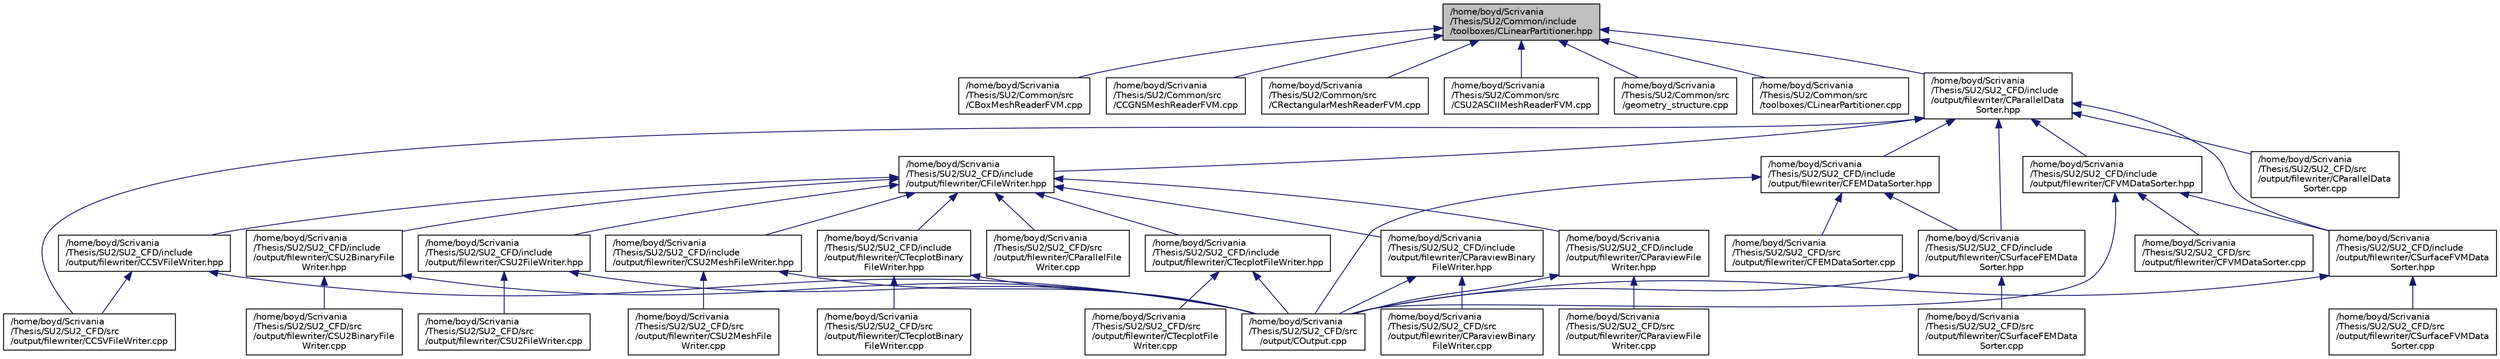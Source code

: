 digraph "/home/boyd/Scrivania/Thesis/SU2/Common/include/toolboxes/CLinearPartitioner.hpp"
{
  edge [fontname="Helvetica",fontsize="10",labelfontname="Helvetica",labelfontsize="10"];
  node [fontname="Helvetica",fontsize="10",shape=record];
  Node15 [label="/home/boyd/Scrivania\l/Thesis/SU2/Common/include\l/toolboxes/CLinearPartitioner.hpp",height=0.2,width=0.4,color="black", fillcolor="grey75", style="filled", fontcolor="black"];
  Node15 -> Node16 [dir="back",color="midnightblue",fontsize="10",style="solid",fontname="Helvetica"];
  Node16 [label="/home/boyd/Scrivania\l/Thesis/SU2/Common/src\l/CBoxMeshReaderFVM.cpp",height=0.2,width=0.4,color="black", fillcolor="white", style="filled",URL="$_c_box_mesh_reader_f_v_m_8cpp.html",tooltip="Reads a 3D box grid into linear partitions for the finite volume solver (FVM). "];
  Node15 -> Node17 [dir="back",color="midnightblue",fontsize="10",style="solid",fontname="Helvetica"];
  Node17 [label="/home/boyd/Scrivania\l/Thesis/SU2/Common/src\l/CCGNSMeshReaderFVM.cpp",height=0.2,width=0.4,color="black", fillcolor="white", style="filled",URL="$_c_c_g_n_s_mesh_reader_f_v_m_8cpp.html",tooltip="Class that reads a single zone of a CGNS mesh file from disk into linear partitions across all ranks..."];
  Node15 -> Node18 [dir="back",color="midnightblue",fontsize="10",style="solid",fontname="Helvetica"];
  Node18 [label="/home/boyd/Scrivania\l/Thesis/SU2/Common/src\l/CRectangularMeshReaderFVM.cpp",height=0.2,width=0.4,color="black", fillcolor="white", style="filled",URL="$_c_rectangular_mesh_reader_f_v_m_8cpp.html",tooltip="Reads a 2D rectangular grid into linear partitions for the finite volume solver (FVM). "];
  Node15 -> Node19 [dir="back",color="midnightblue",fontsize="10",style="solid",fontname="Helvetica"];
  Node19 [label="/home/boyd/Scrivania\l/Thesis/SU2/Common/src\l/CSU2ASCIIMeshReaderFVM.cpp",height=0.2,width=0.4,color="black", fillcolor="white", style="filled",URL="$_c_s_u2_a_s_c_i_i_mesh_reader_f_v_m_8cpp.html",tooltip="Reads a native SU2 ASCII grid into linear partitions for the finite volume solver (FVM)..."];
  Node15 -> Node20 [dir="back",color="midnightblue",fontsize="10",style="solid",fontname="Helvetica"];
  Node20 [label="/home/boyd/Scrivania\l/Thesis/SU2/Common/src\l/geometry_structure.cpp",height=0.2,width=0.4,color="black", fillcolor="white", style="filled",URL="$geometry__structure_8cpp.html",tooltip="Main subroutines for creating the primal grid and multigrid structure. "];
  Node15 -> Node21 [dir="back",color="midnightblue",fontsize="10",style="solid",fontname="Helvetica"];
  Node21 [label="/home/boyd/Scrivania\l/Thesis/SU2/Common/src\l/toolboxes/CLinearPartitioner.cpp",height=0.2,width=0.4,color="black", fillcolor="white", style="filled",URL="$_c_linear_partitioner_8cpp.html",tooltip="Helper class that provides the counts for each rank in a linear partitioning given the global count a..."];
  Node15 -> Node22 [dir="back",color="midnightblue",fontsize="10",style="solid",fontname="Helvetica"];
  Node22 [label="/home/boyd/Scrivania\l/Thesis/SU2/SU2_CFD/include\l/output/filewriter/CParallelData\lSorter.hpp",height=0.2,width=0.4,color="black", fillcolor="white", style="filled",URL="$_c_parallel_data_sorter_8hpp.html",tooltip="Headers fo the data sorter class. "];
  Node22 -> Node23 [dir="back",color="midnightblue",fontsize="10",style="solid",fontname="Helvetica"];
  Node23 [label="/home/boyd/Scrivania\l/Thesis/SU2/SU2_CFD/include\l/output/filewriter/CFileWriter.hpp",height=0.2,width=0.4,color="black", fillcolor="white", style="filled",URL="$_c_file_writer_8hpp.html",tooltip="Headers fo the file writer class. "];
  Node23 -> Node24 [dir="back",color="midnightblue",fontsize="10",style="solid",fontname="Helvetica"];
  Node24 [label="/home/boyd/Scrivania\l/Thesis/SU2/SU2_CFD/include\l/output/filewriter/CCSVFileWriter.hpp",height=0.2,width=0.4,color="black", fillcolor="white", style="filled",URL="$_c_c_s_v_file_writer_8hpp.html",tooltip="Headers fo the CSV file writer class. "];
  Node24 -> Node25 [dir="back",color="midnightblue",fontsize="10",style="solid",fontname="Helvetica"];
  Node25 [label="/home/boyd/Scrivania\l/Thesis/SU2/SU2_CFD/src\l/output/COutput.cpp",height=0.2,width=0.4,color="black", fillcolor="white", style="filled",URL="$_c_output_8cpp.html"];
  Node24 -> Node26 [dir="back",color="midnightblue",fontsize="10",style="solid",fontname="Helvetica"];
  Node26 [label="/home/boyd/Scrivania\l/Thesis/SU2/SU2_CFD/src\l/output/filewriter/CCSVFileWriter.cpp",height=0.2,width=0.4,color="black", fillcolor="white", style="filled",URL="$_c_c_s_v_file_writer_8cpp.html",tooltip="CSV Writer output class. "];
  Node23 -> Node27 [dir="back",color="midnightblue",fontsize="10",style="solid",fontname="Helvetica"];
  Node27 [label="/home/boyd/Scrivania\l/Thesis/SU2/SU2_CFD/include\l/output/filewriter/CParaviewBinary\lFileWriter.hpp",height=0.2,width=0.4,color="black", fillcolor="white", style="filled",URL="$_c_paraview_binary_file_writer_8hpp.html",tooltip="Headers fo paraview binary file writer class. "];
  Node27 -> Node25 [dir="back",color="midnightblue",fontsize="10",style="solid",fontname="Helvetica"];
  Node27 -> Node28 [dir="back",color="midnightblue",fontsize="10",style="solid",fontname="Helvetica"];
  Node28 [label="/home/boyd/Scrivania\l/Thesis/SU2/SU2_CFD/src\l/output/filewriter/CParaviewBinary\lFileWriter.cpp",height=0.2,width=0.4,color="black", fillcolor="white", style="filled",URL="$_c_paraview_binary_file_writer_8cpp.html",tooltip="Filewriter class for Paraview binary format. "];
  Node23 -> Node29 [dir="back",color="midnightblue",fontsize="10",style="solid",fontname="Helvetica"];
  Node29 [label="/home/boyd/Scrivania\l/Thesis/SU2/SU2_CFD/include\l/output/filewriter/CParaviewFile\lWriter.hpp",height=0.2,width=0.4,color="black", fillcolor="white", style="filled",URL="$_c_paraview_file_writer_8hpp.html",tooltip="Headers fo the paraview file writer class. "];
  Node29 -> Node25 [dir="back",color="midnightblue",fontsize="10",style="solid",fontname="Helvetica"];
  Node29 -> Node30 [dir="back",color="midnightblue",fontsize="10",style="solid",fontname="Helvetica"];
  Node30 [label="/home/boyd/Scrivania\l/Thesis/SU2/SU2_CFD/src\l/output/filewriter/CParaviewFile\lWriter.cpp",height=0.2,width=0.4,color="black", fillcolor="white", style="filled",URL="$_c_paraview_file_writer_8cpp.html",tooltip="Filewriter class for Paraview ASCII format. "];
  Node23 -> Node31 [dir="back",color="midnightblue",fontsize="10",style="solid",fontname="Helvetica"];
  Node31 [label="/home/boyd/Scrivania\l/Thesis/SU2/SU2_CFD/include\l/output/filewriter/CSU2BinaryFile\lWriter.hpp",height=0.2,width=0.4,color="black", fillcolor="white", style="filled",URL="$_c_s_u2_binary_file_writer_8hpp.html",tooltip="Headers fo the SU2 binary file writer class. "];
  Node31 -> Node25 [dir="back",color="midnightblue",fontsize="10",style="solid",fontname="Helvetica"];
  Node31 -> Node32 [dir="back",color="midnightblue",fontsize="10",style="solid",fontname="Helvetica"];
  Node32 [label="/home/boyd/Scrivania\l/Thesis/SU2/SU2_CFD/src\l/output/filewriter/CSU2BinaryFile\lWriter.cpp",height=0.2,width=0.4,color="black", fillcolor="white", style="filled",URL="$_c_s_u2_binary_file_writer_8cpp.html",tooltip="Filewriter class SU2 native binary format. "];
  Node23 -> Node33 [dir="back",color="midnightblue",fontsize="10",style="solid",fontname="Helvetica"];
  Node33 [label="/home/boyd/Scrivania\l/Thesis/SU2/SU2_CFD/include\l/output/filewriter/CSU2FileWriter.hpp",height=0.2,width=0.4,color="black", fillcolor="white", style="filled",URL="$_c_s_u2_file_writer_8hpp.html"];
  Node33 -> Node25 [dir="back",color="midnightblue",fontsize="10",style="solid",fontname="Helvetica"];
  Node33 -> Node34 [dir="back",color="midnightblue",fontsize="10",style="solid",fontname="Helvetica"];
  Node34 [label="/home/boyd/Scrivania\l/Thesis/SU2/SU2_CFD/src\l/output/filewriter/CSU2FileWriter.cpp",height=0.2,width=0.4,color="black", fillcolor="white", style="filled",URL="$_c_s_u2_file_writer_8cpp.html",tooltip="Filewriter class SU2 native ASCII (CSV) format. "];
  Node23 -> Node35 [dir="back",color="midnightblue",fontsize="10",style="solid",fontname="Helvetica"];
  Node35 [label="/home/boyd/Scrivania\l/Thesis/SU2/SU2_CFD/include\l/output/filewriter/CSU2MeshFileWriter.hpp",height=0.2,width=0.4,color="black", fillcolor="white", style="filled",URL="$_c_s_u2_mesh_file_writer_8hpp.html"];
  Node35 -> Node25 [dir="back",color="midnightblue",fontsize="10",style="solid",fontname="Helvetica"];
  Node35 -> Node36 [dir="back",color="midnightblue",fontsize="10",style="solid",fontname="Helvetica"];
  Node36 [label="/home/boyd/Scrivania\l/Thesis/SU2/SU2_CFD/src\l/output/filewriter/CSU2MeshFile\lWriter.cpp",height=0.2,width=0.4,color="black", fillcolor="white", style="filled",URL="$_c_s_u2_mesh_file_writer_8cpp.html",tooltip="Filewriter class SU2 native mesh format. "];
  Node23 -> Node37 [dir="back",color="midnightblue",fontsize="10",style="solid",fontname="Helvetica"];
  Node37 [label="/home/boyd/Scrivania\l/Thesis/SU2/SU2_CFD/include\l/output/filewriter/CTecplotBinary\lFileWriter.hpp",height=0.2,width=0.4,color="black", fillcolor="white", style="filled",URL="$_c_tecplot_binary_file_writer_8hpp.html",tooltip="Headers fo the tecplot binary writer class. "];
  Node37 -> Node25 [dir="back",color="midnightblue",fontsize="10",style="solid",fontname="Helvetica"];
  Node37 -> Node38 [dir="back",color="midnightblue",fontsize="10",style="solid",fontname="Helvetica"];
  Node38 [label="/home/boyd/Scrivania\l/Thesis/SU2/SU2_CFD/src\l/output/filewriter/CTecplotBinary\lFileWriter.cpp",height=0.2,width=0.4,color="black", fillcolor="white", style="filled",URL="$_c_tecplot_binary_file_writer_8cpp.html",tooltip="Filewriter class for Tecplot binary format. "];
  Node23 -> Node39 [dir="back",color="midnightblue",fontsize="10",style="solid",fontname="Helvetica"];
  Node39 [label="/home/boyd/Scrivania\l/Thesis/SU2/SU2_CFD/include\l/output/filewriter/CTecplotFileWriter.hpp",height=0.2,width=0.4,color="black", fillcolor="white", style="filled",URL="$_c_tecplot_file_writer_8hpp.html",tooltip="Headers fo the tecplot ASCII writer class. "];
  Node39 -> Node25 [dir="back",color="midnightblue",fontsize="10",style="solid",fontname="Helvetica"];
  Node39 -> Node40 [dir="back",color="midnightblue",fontsize="10",style="solid",fontname="Helvetica"];
  Node40 [label="/home/boyd/Scrivania\l/Thesis/SU2/SU2_CFD/src\l/output/filewriter/CTecplotFile\lWriter.cpp",height=0.2,width=0.4,color="black", fillcolor="white", style="filled",URL="$_c_tecplot_file_writer_8cpp.html",tooltip="Filewriter class for Tecplot ASCII format. "];
  Node23 -> Node41 [dir="back",color="midnightblue",fontsize="10",style="solid",fontname="Helvetica"];
  Node41 [label="/home/boyd/Scrivania\l/Thesis/SU2/SU2_CFD/src\l/output/filewriter/CParallelFile\lWriter.cpp",height=0.2,width=0.4,color="black", fillcolor="white", style="filled",URL="$_c_parallel_file_writer_8cpp.html"];
  Node22 -> Node42 [dir="back",color="midnightblue",fontsize="10",style="solid",fontname="Helvetica"];
  Node42 [label="/home/boyd/Scrivania\l/Thesis/SU2/SU2_CFD/include\l/output/filewriter/CFEMDataSorter.hpp",height=0.2,width=0.4,color="black", fillcolor="white", style="filled",URL="$_c_f_e_m_data_sorter_8hpp.html",tooltip="Headers fo the FEM data sorter class. "];
  Node42 -> Node43 [dir="back",color="midnightblue",fontsize="10",style="solid",fontname="Helvetica"];
  Node43 [label="/home/boyd/Scrivania\l/Thesis/SU2/SU2_CFD/include\l/output/filewriter/CSurfaceFEMData\lSorter.hpp",height=0.2,width=0.4,color="black", fillcolor="white", style="filled",URL="$_c_surface_f_e_m_data_sorter_8hpp.html",tooltip="Headers fo the surface FEM data sorter class. "];
  Node43 -> Node25 [dir="back",color="midnightblue",fontsize="10",style="solid",fontname="Helvetica"];
  Node43 -> Node44 [dir="back",color="midnightblue",fontsize="10",style="solid",fontname="Helvetica"];
  Node44 [label="/home/boyd/Scrivania\l/Thesis/SU2/SU2_CFD/src\l/output/filewriter/CSurfaceFEMData\lSorter.cpp",height=0.2,width=0.4,color="black", fillcolor="white", style="filled",URL="$_c_surface_f_e_m_data_sorter_8cpp.html",tooltip="Datasorter for FEM surfaces. "];
  Node42 -> Node25 [dir="back",color="midnightblue",fontsize="10",style="solid",fontname="Helvetica"];
  Node42 -> Node45 [dir="back",color="midnightblue",fontsize="10",style="solid",fontname="Helvetica"];
  Node45 [label="/home/boyd/Scrivania\l/Thesis/SU2/SU2_CFD/src\l/output/filewriter/CFEMDataSorter.cpp",height=0.2,width=0.4,color="black", fillcolor="white", style="filled",URL="$_c_f_e_m_data_sorter_8cpp.html",tooltip="Datasorter class for FEM solvers. "];
  Node22 -> Node46 [dir="back",color="midnightblue",fontsize="10",style="solid",fontname="Helvetica"];
  Node46 [label="/home/boyd/Scrivania\l/Thesis/SU2/SU2_CFD/include\l/output/filewriter/CFVMDataSorter.hpp",height=0.2,width=0.4,color="black", fillcolor="white", style="filled",URL="$_c_f_v_m_data_sorter_8hpp.html",tooltip="Headers fo the FVM data sorter class. "];
  Node46 -> Node47 [dir="back",color="midnightblue",fontsize="10",style="solid",fontname="Helvetica"];
  Node47 [label="/home/boyd/Scrivania\l/Thesis/SU2/SU2_CFD/include\l/output/filewriter/CSurfaceFVMData\lSorter.hpp",height=0.2,width=0.4,color="black", fillcolor="white", style="filled",URL="$_c_surface_f_v_m_data_sorter_8hpp.html",tooltip="Headers fo the surface FVM data sorter class. "];
  Node47 -> Node25 [dir="back",color="midnightblue",fontsize="10",style="solid",fontname="Helvetica"];
  Node47 -> Node48 [dir="back",color="midnightblue",fontsize="10",style="solid",fontname="Helvetica"];
  Node48 [label="/home/boyd/Scrivania\l/Thesis/SU2/SU2_CFD/src\l/output/filewriter/CSurfaceFVMData\lSorter.cpp",height=0.2,width=0.4,color="black", fillcolor="white", style="filled",URL="$_c_surface_f_v_m_data_sorter_8cpp.html",tooltip="Datasorter for FVM surfaces. "];
  Node46 -> Node25 [dir="back",color="midnightblue",fontsize="10",style="solid",fontname="Helvetica"];
  Node46 -> Node49 [dir="back",color="midnightblue",fontsize="10",style="solid",fontname="Helvetica"];
  Node49 [label="/home/boyd/Scrivania\l/Thesis/SU2/SU2_CFD/src\l/output/filewriter/CFVMDataSorter.cpp",height=0.2,width=0.4,color="black", fillcolor="white", style="filled",URL="$_c_f_v_m_data_sorter_8cpp.html",tooltip="Datasorter class for FVM solvers. "];
  Node22 -> Node43 [dir="back",color="midnightblue",fontsize="10",style="solid",fontname="Helvetica"];
  Node22 -> Node47 [dir="back",color="midnightblue",fontsize="10",style="solid",fontname="Helvetica"];
  Node22 -> Node26 [dir="back",color="midnightblue",fontsize="10",style="solid",fontname="Helvetica"];
  Node22 -> Node50 [dir="back",color="midnightblue",fontsize="10",style="solid",fontname="Helvetica"];
  Node50 [label="/home/boyd/Scrivania\l/Thesis/SU2/SU2_CFD/src\l/output/filewriter/CParallelData\lSorter.cpp",height=0.2,width=0.4,color="black", fillcolor="white", style="filled",URL="$_c_parallel_data_sorter_8cpp.html",tooltip="Datasorter base class. "];
}
